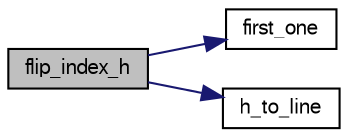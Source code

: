 digraph "flip_index_h"
{
 // LATEX_PDF_SIZE
  bgcolor="transparent";
  edge [fontname="FreeSans",fontsize="10",labelfontname="FreeSans",labelfontsize="10"];
  node [fontname="FreeSans",fontsize="10",shape=record];
  rankdir="LR";
  Node1 [label="flip_index_h",height=0.2,width=0.4,color="black", fillcolor="grey75", style="filled", fontcolor="black",tooltip=" "];
  Node1 -> Node2 [color="midnightblue",fontsize="10",style="solid",fontname="FreeSans"];
  Node2 [label="first_one",height=0.2,width=0.4,color="black",URL="$generate__flip_8c.html#a04572fb0ed3f98f9472e3e5041571c73",tooltip=" "];
  Node1 -> Node3 [color="midnightblue",fontsize="10",style="solid",fontname="FreeSans"];
  Node3 [label="h_to_line",height=0.2,width=0.4,color="black",URL="$generate__flip_8c.html#af3bb3c8afb2ad5ef361c44eb06745e02",tooltip=" "];
}
